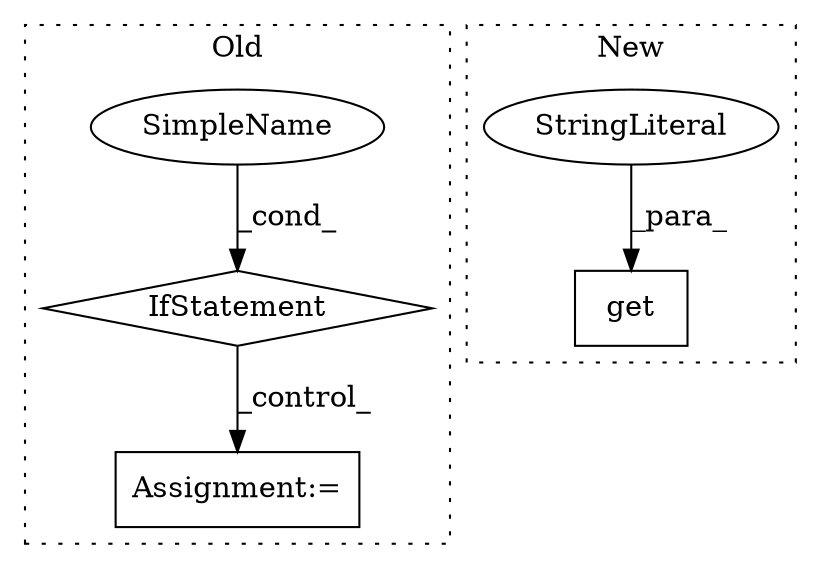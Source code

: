 digraph G {
subgraph cluster0 {
1 [label="IfStatement" a="25" s="6797,6834" l="4,2" shape="diamond"];
3 [label="SimpleName" a="42" s="" l="" shape="ellipse"];
4 [label="Assignment:=" a="7" s="6858" l="1" shape="box"];
label = "Old";
style="dotted";
}
subgraph cluster1 {
2 [label="get" a="32" s="7049,7070" l="4,1" shape="box"];
5 [label="StringLiteral" a="45" s="7053" l="8" shape="ellipse"];
label = "New";
style="dotted";
}
1 -> 4 [label="_control_"];
3 -> 1 [label="_cond_"];
5 -> 2 [label="_para_"];
}